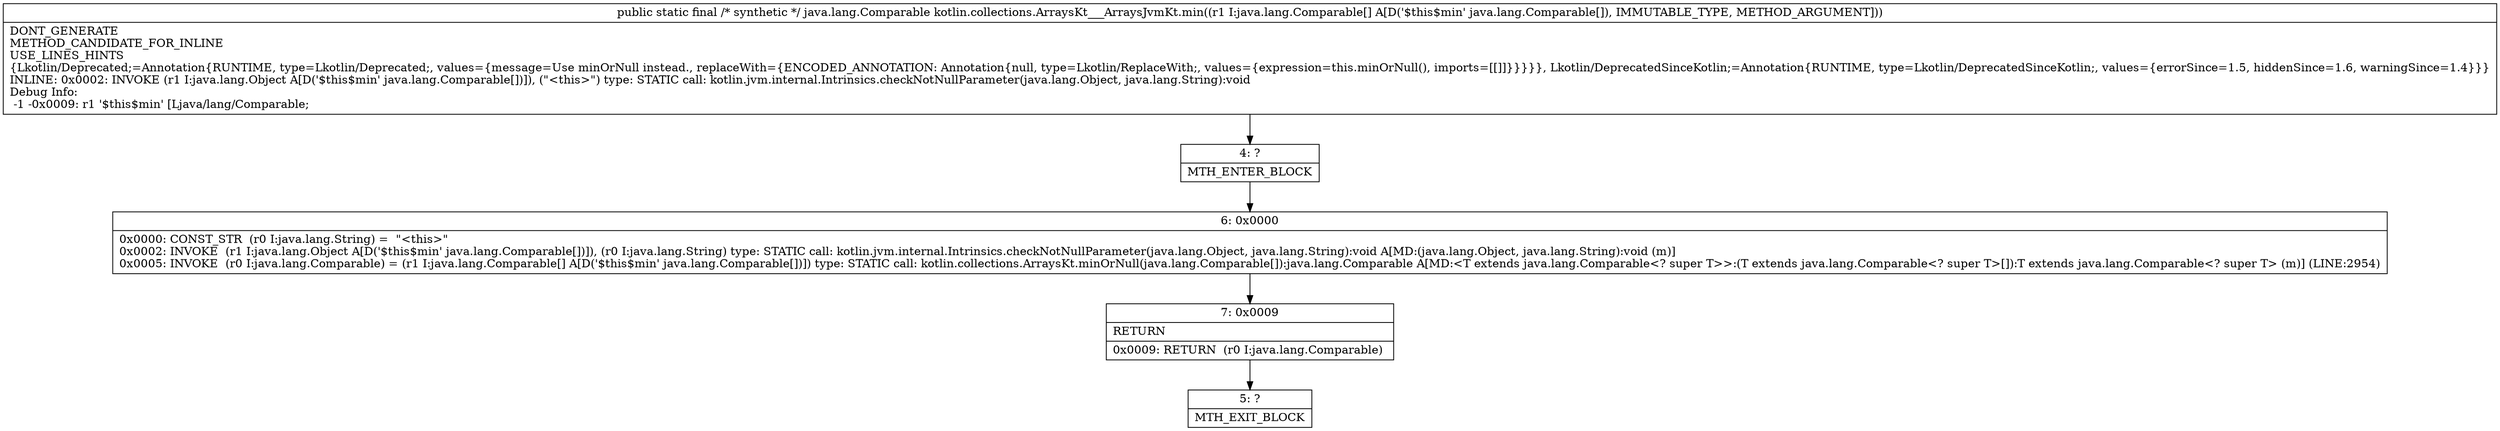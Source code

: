 digraph "CFG forkotlin.collections.ArraysKt___ArraysJvmKt.min([Ljava\/lang\/Comparable;)Ljava\/lang\/Comparable;" {
Node_4 [shape=record,label="{4\:\ ?|MTH_ENTER_BLOCK\l}"];
Node_6 [shape=record,label="{6\:\ 0x0000|0x0000: CONST_STR  (r0 I:java.lang.String) =  \"\<this\>\" \l0x0002: INVOKE  (r1 I:java.lang.Object A[D('$this$min' java.lang.Comparable[])]), (r0 I:java.lang.String) type: STATIC call: kotlin.jvm.internal.Intrinsics.checkNotNullParameter(java.lang.Object, java.lang.String):void A[MD:(java.lang.Object, java.lang.String):void (m)]\l0x0005: INVOKE  (r0 I:java.lang.Comparable) = (r1 I:java.lang.Comparable[] A[D('$this$min' java.lang.Comparable[])]) type: STATIC call: kotlin.collections.ArraysKt.minOrNull(java.lang.Comparable[]):java.lang.Comparable A[MD:\<T extends java.lang.Comparable\<? super T\>\>:(T extends java.lang.Comparable\<? super T\>[]):T extends java.lang.Comparable\<? super T\> (m)] (LINE:2954)\l}"];
Node_7 [shape=record,label="{7\:\ 0x0009|RETURN\l|0x0009: RETURN  (r0 I:java.lang.Comparable) \l}"];
Node_5 [shape=record,label="{5\:\ ?|MTH_EXIT_BLOCK\l}"];
MethodNode[shape=record,label="{public static final \/* synthetic *\/ java.lang.Comparable kotlin.collections.ArraysKt___ArraysJvmKt.min((r1 I:java.lang.Comparable[] A[D('$this$min' java.lang.Comparable[]), IMMUTABLE_TYPE, METHOD_ARGUMENT]))  | DONT_GENERATE\lMETHOD_CANDIDATE_FOR_INLINE\lUSE_LINES_HINTS\l\{Lkotlin\/Deprecated;=Annotation\{RUNTIME, type=Lkotlin\/Deprecated;, values=\{message=Use minOrNull instead., replaceWith=\{ENCODED_ANNOTATION: Annotation\{null, type=Lkotlin\/ReplaceWith;, values=\{expression=this.minOrNull(), imports=[[]]\}\}\}\}\}, Lkotlin\/DeprecatedSinceKotlin;=Annotation\{RUNTIME, type=Lkotlin\/DeprecatedSinceKotlin;, values=\{errorSince=1.5, hiddenSince=1.6, warningSince=1.4\}\}\}\lINLINE: 0x0002: INVOKE  (r1 I:java.lang.Object A[D('$this$min' java.lang.Comparable[])]), (\"\<this\>\") type: STATIC call: kotlin.jvm.internal.Intrinsics.checkNotNullParameter(java.lang.Object, java.lang.String):void\lDebug Info:\l  \-1 \-0x0009: r1 '$this$min' [Ljava\/lang\/Comparable;\l}"];
MethodNode -> Node_4;Node_4 -> Node_6;
Node_6 -> Node_7;
Node_7 -> Node_5;
}

